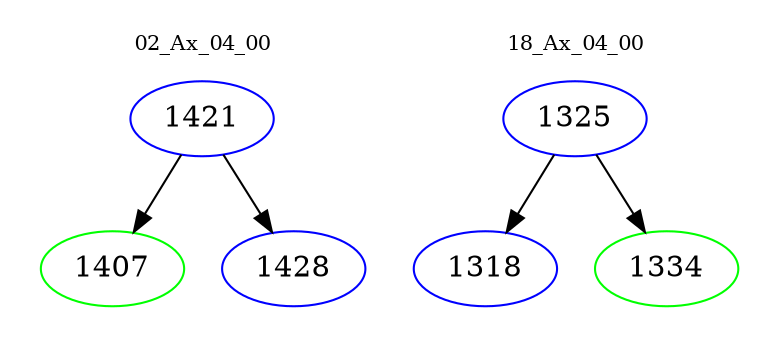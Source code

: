 digraph{
subgraph cluster_0 {
color = white
label = "02_Ax_04_00";
fontsize=10;
T0_1421 [label="1421", color="blue"]
T0_1421 -> T0_1407 [color="black"]
T0_1407 [label="1407", color="green"]
T0_1421 -> T0_1428 [color="black"]
T0_1428 [label="1428", color="blue"]
}
subgraph cluster_1 {
color = white
label = "18_Ax_04_00";
fontsize=10;
T1_1325 [label="1325", color="blue"]
T1_1325 -> T1_1318 [color="black"]
T1_1318 [label="1318", color="blue"]
T1_1325 -> T1_1334 [color="black"]
T1_1334 [label="1334", color="green"]
}
}
